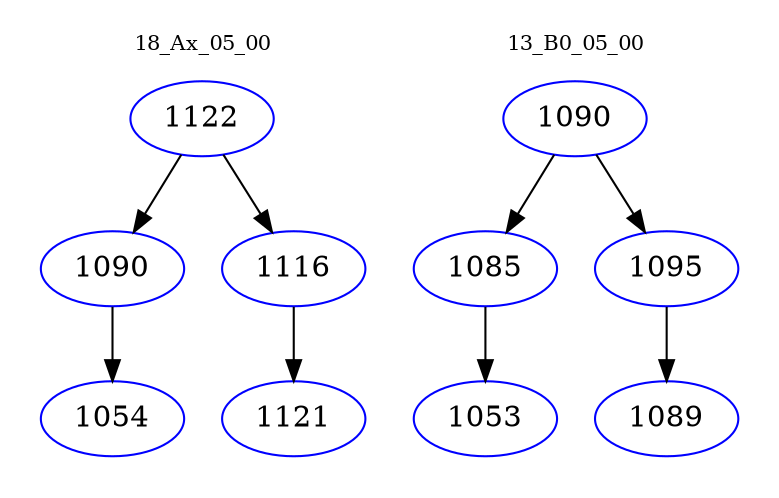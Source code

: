 digraph{
subgraph cluster_0 {
color = white
label = "18_Ax_05_00";
fontsize=10;
T0_1122 [label="1122", color="blue"]
T0_1122 -> T0_1090 [color="black"]
T0_1090 [label="1090", color="blue"]
T0_1090 -> T0_1054 [color="black"]
T0_1054 [label="1054", color="blue"]
T0_1122 -> T0_1116 [color="black"]
T0_1116 [label="1116", color="blue"]
T0_1116 -> T0_1121 [color="black"]
T0_1121 [label="1121", color="blue"]
}
subgraph cluster_1 {
color = white
label = "13_B0_05_00";
fontsize=10;
T1_1090 [label="1090", color="blue"]
T1_1090 -> T1_1085 [color="black"]
T1_1085 [label="1085", color="blue"]
T1_1085 -> T1_1053 [color="black"]
T1_1053 [label="1053", color="blue"]
T1_1090 -> T1_1095 [color="black"]
T1_1095 [label="1095", color="blue"]
T1_1095 -> T1_1089 [color="black"]
T1_1089 [label="1089", color="blue"]
}
}
